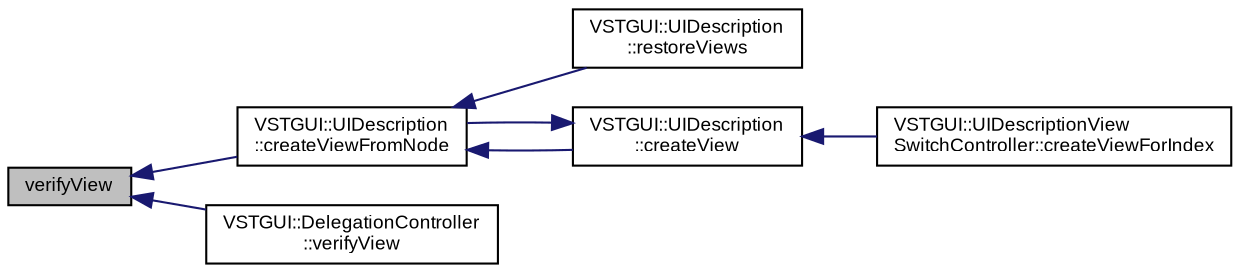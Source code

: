 digraph "verifyView"
{
  bgcolor="transparent";
  edge [fontname="Arial",fontsize="9",labelfontname="Arial",labelfontsize="9"];
  node [fontname="Arial",fontsize="9",shape=record];
  rankdir="LR";
  Node1 [label="verifyView",height=0.2,width=0.4,color="black", fillcolor="grey75", style="filled" fontcolor="black"];
  Node1 -> Node2 [dir="back",color="midnightblue",fontsize="9",style="solid",fontname="Arial"];
  Node2 [label="VSTGUI::UIDescription\l::createViewFromNode",height=0.2,width=0.4,color="black",URL="$class_v_s_t_g_u_i_1_1_u_i_description.html#a8e0cea7af7aef68f081872092607e082"];
  Node2 -> Node3 [dir="back",color="midnightblue",fontsize="9",style="solid",fontname="Arial"];
  Node3 [label="VSTGUI::UIDescription\l::restoreViews",height=0.2,width=0.4,color="black",URL="$class_v_s_t_g_u_i_1_1_u_i_description.html#acc6a9f590d7a896b92ea6b33cb6fdf44"];
  Node2 -> Node4 [dir="back",color="midnightblue",fontsize="9",style="solid",fontname="Arial"];
  Node4 [label="VSTGUI::UIDescription\l::createView",height=0.2,width=0.4,color="black",URL="$class_v_s_t_g_u_i_1_1_u_i_description.html#a8bbb5c3fb250adda1624294b7efb4066"];
  Node4 -> Node2 [dir="back",color="midnightblue",fontsize="9",style="solid",fontname="Arial"];
  Node4 -> Node5 [dir="back",color="midnightblue",fontsize="9",style="solid",fontname="Arial"];
  Node5 [label="VSTGUI::UIDescriptionView\lSwitchController::createViewForIndex",height=0.2,width=0.4,color="black",URL="$class_v_s_t_g_u_i_1_1_u_i_description_view_switch_controller.html#a0e7dfc66ed630fa1c326a720ec331137"];
  Node1 -> Node6 [dir="back",color="midnightblue",fontsize="9",style="solid",fontname="Arial"];
  Node6 [label="VSTGUI::DelegationController\l::verifyView",height=0.2,width=0.4,color="black",URL="$class_v_s_t_g_u_i_1_1_delegation_controller.html#a1647ff300a9fca33534700cdbdbce5d2"];
}
